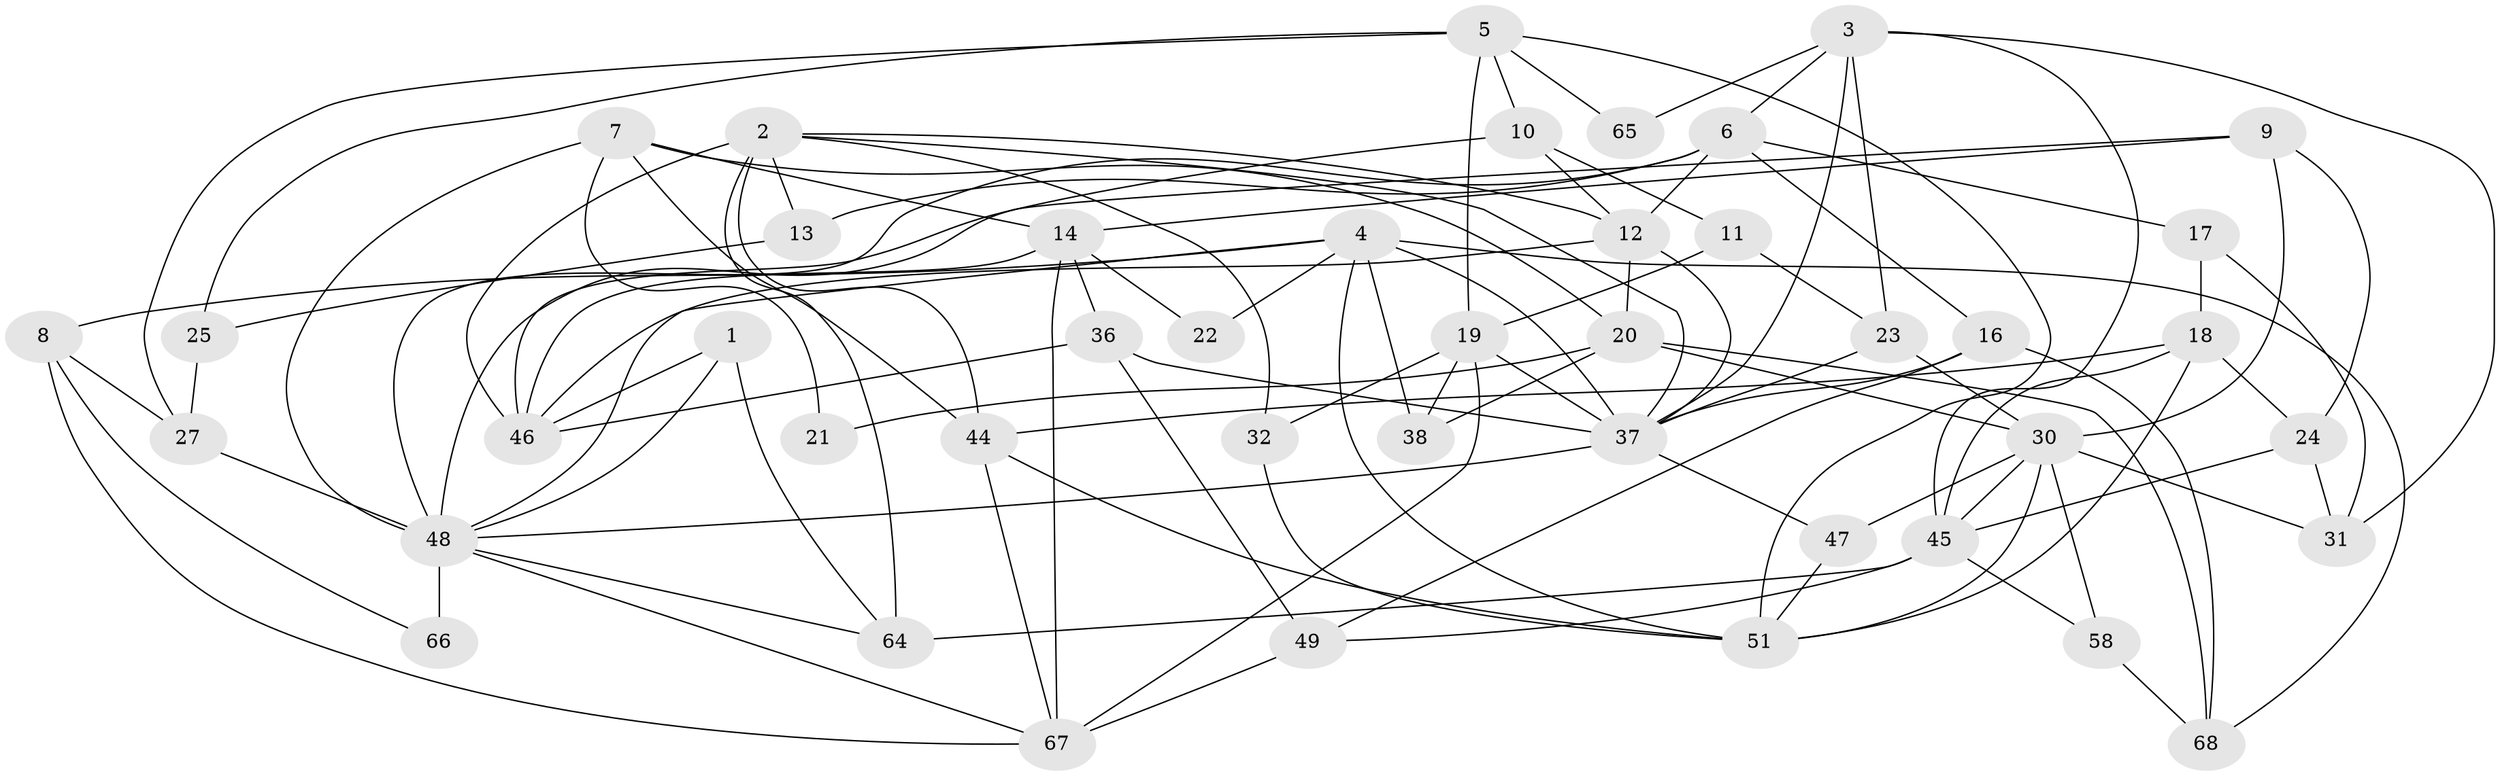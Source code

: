 // original degree distribution, {3: 0.3333333333333333, 5: 0.13043478260869565, 6: 0.10144927536231885, 4: 0.2753623188405797, 2: 0.10144927536231885, 9: 0.014492753623188406, 7: 0.043478260869565216}
// Generated by graph-tools (version 1.1) at 2025/11/02/27/25 16:11:22]
// undirected, 44 vertices, 104 edges
graph export_dot {
graph [start="1"]
  node [color=gray90,style=filled];
  1;
  2 [super="+61"];
  3 [super="+26"];
  4 [super="+56"];
  5 [super="+15"];
  6 [super="+52"];
  7 [super="+28"];
  8 [super="+43"];
  9;
  10 [super="+34"];
  11;
  12 [super="+55"];
  13 [super="+29"];
  14 [super="+59"];
  16;
  17;
  18 [super="+35"];
  19 [super="+42"];
  20 [super="+40"];
  21;
  22;
  23 [super="+33"];
  24;
  25;
  27;
  30 [super="+41"];
  31;
  32;
  36;
  37 [super="+39"];
  38 [super="+50"];
  44 [super="+62"];
  45 [super="+60"];
  46 [super="+54"];
  47 [super="+69"];
  48 [super="+53"];
  49 [super="+63"];
  51 [super="+57"];
  58;
  64;
  65;
  66;
  67;
  68;
  1 -- 46;
  1 -- 64;
  1 -- 48;
  2 -- 13;
  2 -- 12;
  2 -- 32;
  2 -- 64;
  2 -- 37;
  2 -- 46 [weight=2];
  2 -- 44;
  3 -- 31;
  3 -- 65;
  3 -- 6;
  3 -- 23;
  3 -- 45;
  3 -- 37;
  4 -- 68;
  4 -- 37;
  4 -- 38;
  4 -- 48;
  4 -- 22;
  4 -- 51;
  4 -- 8;
  5 -- 27;
  5 -- 25;
  5 -- 65;
  5 -- 10;
  5 -- 19;
  5 -- 51;
  6 -- 16;
  6 -- 48 [weight=2];
  6 -- 17;
  6 -- 12;
  6 -- 13;
  7 -- 48;
  7 -- 20;
  7 -- 21;
  7 -- 14;
  7 -- 44;
  8 -- 67;
  8 -- 66;
  8 -- 27;
  9 -- 48;
  9 -- 14;
  9 -- 24;
  9 -- 30;
  10 -- 12;
  10 -- 11;
  10 -- 46;
  11 -- 23 [weight=2];
  11 -- 19;
  12 -- 20;
  12 -- 37;
  12 -- 46;
  13 -- 25;
  14 -- 46 [weight=2];
  14 -- 67;
  14 -- 36;
  14 -- 22;
  16 -- 37;
  16 -- 49;
  16 -- 68;
  17 -- 18;
  17 -- 31;
  18 -- 45;
  18 -- 24;
  18 -- 44;
  18 -- 51;
  19 -- 37;
  19 -- 32;
  19 -- 67;
  19 -- 38;
  20 -- 21;
  20 -- 68;
  20 -- 38;
  20 -- 30;
  23 -- 30;
  23 -- 37;
  24 -- 31;
  24 -- 45;
  25 -- 27;
  27 -- 48;
  30 -- 58;
  30 -- 45;
  30 -- 31;
  30 -- 47;
  30 -- 51;
  32 -- 51;
  36 -- 49;
  36 -- 46;
  36 -- 37;
  37 -- 48;
  37 -- 47;
  44 -- 51;
  44 -- 67;
  45 -- 58;
  45 -- 64;
  45 -- 49;
  47 -- 51;
  48 -- 66 [weight=2];
  48 -- 67;
  48 -- 64;
  49 -- 67 [weight=2];
  58 -- 68;
}
